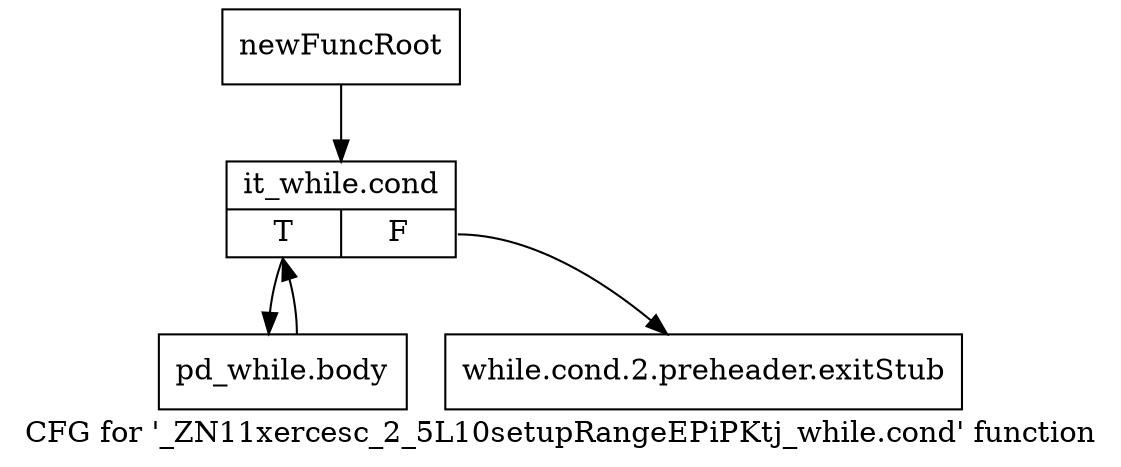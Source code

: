 digraph "CFG for '_ZN11xercesc_2_5L10setupRangeEPiPKtj_while.cond' function" {
	label="CFG for '_ZN11xercesc_2_5L10setupRangeEPiPKtj_while.cond' function";

	Node0x9b17930 [shape=record,label="{newFuncRoot}"];
	Node0x9b17930 -> Node0x9b179d0;
	Node0x9b17980 [shape=record,label="{while.cond.2.preheader.exitStub}"];
	Node0x9b179d0 [shape=record,label="{it_while.cond|{<s0>T|<s1>F}}"];
	Node0x9b179d0:s0 -> Node0x9b17a20;
	Node0x9b179d0:s1 -> Node0x9b17980;
	Node0x9b17a20 [shape=record,label="{pd_while.body}"];
	Node0x9b17a20 -> Node0x9b179d0;
}
